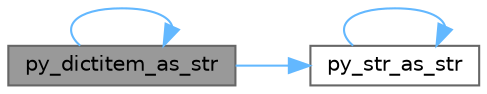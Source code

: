 digraph "py_dictitem_as_str"
{
 // LATEX_PDF_SIZE
  bgcolor="transparent";
  edge [fontname=Helvetica,fontsize=10,labelfontname=Helvetica,labelfontsize=10];
  node [fontname=Helvetica,fontsize=10,shape=box,height=0.2,width=0.4];
  rankdir="LR";
  Node1 [id="Node000001",label="py_dictitem_as_str",height=0.2,width=0.4,color="gray40", fillcolor="grey60", style="filled", fontcolor="black",tooltip="Get the value of a Python dictionary item, returned as a newly allocated char *."];
  Node1 -> Node1 [id="edge1_Node000001_Node000001",color="steelblue1",style="solid",tooltip=" "];
  Node1 -> Node2 [id="edge2_Node000001_Node000002",color="steelblue1",style="solid",tooltip=" "];
  Node2 [id="Node000002",label="py_str_as_str",height=0.2,width=0.4,color="grey40", fillcolor="white", style="filled",URL="$a00047.html#a030a8367513df3651da4ff852a73b2aa",tooltip="Get the value of a Python unicode string object, returned as a newly allocated char *."];
  Node2 -> Node2 [id="edge3_Node000002_Node000002",color="steelblue1",style="solid",tooltip=" "];
}
